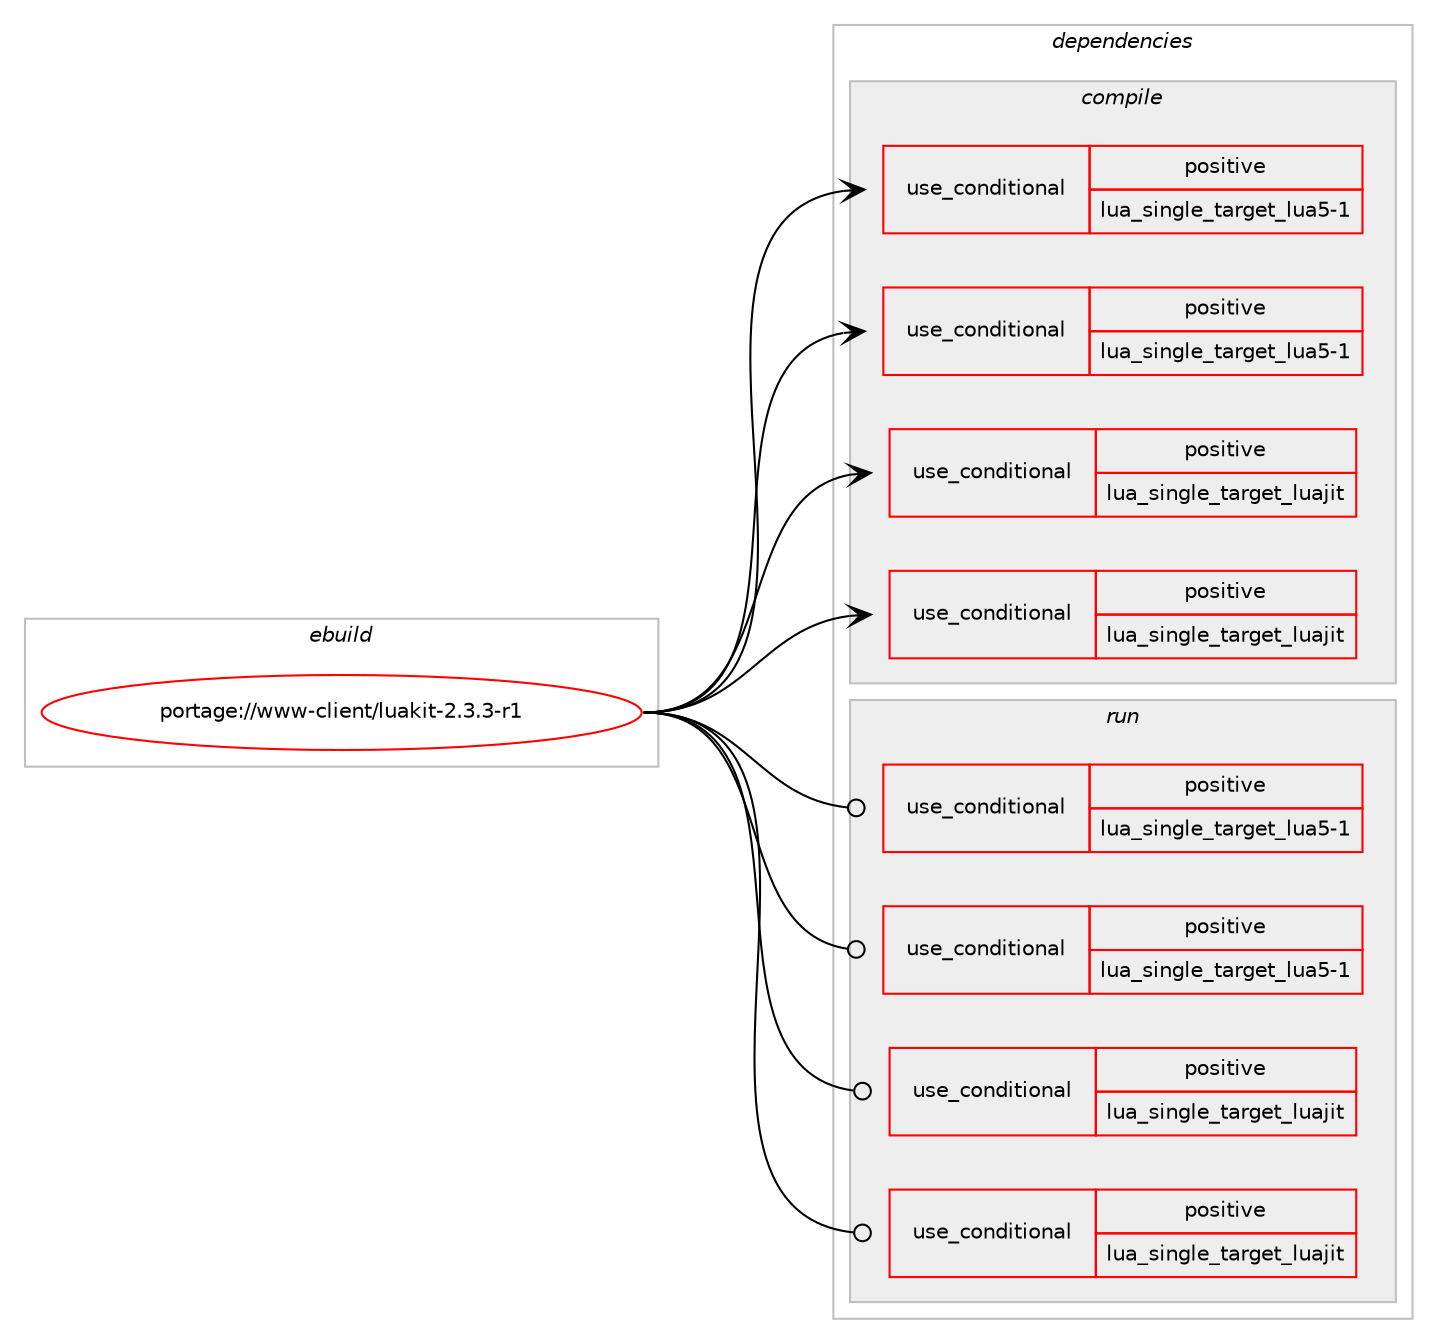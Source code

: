 digraph prolog {

# *************
# Graph options
# *************

newrank=true;
concentrate=true;
compound=true;
graph [rankdir=LR,fontname=Helvetica,fontsize=10,ranksep=1.5];#, ranksep=2.5, nodesep=0.2];
edge  [arrowhead=vee];
node  [fontname=Helvetica,fontsize=10];

# **********
# The ebuild
# **********

subgraph cluster_leftcol {
color=gray;
rank=same;
label=<<i>ebuild</i>>;
id [label="portage://www-client/luakit-2.3.3-r1", color=red, width=4, href="../www-client/luakit-2.3.3-r1.svg"];
}

# ****************
# The dependencies
# ****************

subgraph cluster_midcol {
color=gray;
label=<<i>dependencies</i>>;
subgraph cluster_compile {
fillcolor="#eeeeee";
style=filled;
label=<<i>compile</i>>;
subgraph cond12396 {
dependency17909 [label=<<TABLE BORDER="0" CELLBORDER="1" CELLSPACING="0" CELLPADDING="4"><TR><TD ROWSPAN="3" CELLPADDING="10">use_conditional</TD></TR><TR><TD>positive</TD></TR><TR><TD>lua_single_target_lua5-1</TD></TR></TABLE>>, shape=none, color=red];
# *** BEGIN UNKNOWN DEPENDENCY TYPE (TODO) ***
# dependency17909 -> package_dependency(portage://www-client/luakit-2.3.3-r1,install,no,dev-lang,lua,none,[,,],[slot(5.1)],[])
# *** END UNKNOWN DEPENDENCY TYPE (TODO) ***

}
id:e -> dependency17909:w [weight=20,style="solid",arrowhead="vee"];
subgraph cond12397 {
dependency17910 [label=<<TABLE BORDER="0" CELLBORDER="1" CELLSPACING="0" CELLPADDING="4"><TR><TD ROWSPAN="3" CELLPADDING="10">use_conditional</TD></TR><TR><TD>positive</TD></TR><TR><TD>lua_single_target_lua5-1</TD></TR></TABLE>>, shape=none, color=red];
# *** BEGIN UNKNOWN DEPENDENCY TYPE (TODO) ***
# dependency17910 -> package_dependency(portage://www-client/luakit-2.3.3-r1,install,no,dev-lua,luafilesystem,none,[,,],[],[use(enable(lua_targets_lua5-1),negative)])
# *** END UNKNOWN DEPENDENCY TYPE (TODO) ***

}
id:e -> dependency17910:w [weight=20,style="solid",arrowhead="vee"];
subgraph cond12398 {
dependency17911 [label=<<TABLE BORDER="0" CELLBORDER="1" CELLSPACING="0" CELLPADDING="4"><TR><TD ROWSPAN="3" CELLPADDING="10">use_conditional</TD></TR><TR><TD>positive</TD></TR><TR><TD>lua_single_target_luajit</TD></TR></TABLE>>, shape=none, color=red];
# *** BEGIN UNKNOWN DEPENDENCY TYPE (TODO) ***
# dependency17911 -> package_dependency(portage://www-client/luakit-2.3.3-r1,install,no,dev-lang,luajit,none,[,,],any_same_slot,[])
# *** END UNKNOWN DEPENDENCY TYPE (TODO) ***

}
id:e -> dependency17911:w [weight=20,style="solid",arrowhead="vee"];
subgraph cond12399 {
dependency17912 [label=<<TABLE BORDER="0" CELLBORDER="1" CELLSPACING="0" CELLPADDING="4"><TR><TD ROWSPAN="3" CELLPADDING="10">use_conditional</TD></TR><TR><TD>positive</TD></TR><TR><TD>lua_single_target_luajit</TD></TR></TABLE>>, shape=none, color=red];
# *** BEGIN UNKNOWN DEPENDENCY TYPE (TODO) ***
# dependency17912 -> package_dependency(portage://www-client/luakit-2.3.3-r1,install,no,dev-lua,luafilesystem,none,[,,],[],[use(enable(lua_targets_luajit),negative)])
# *** END UNKNOWN DEPENDENCY TYPE (TODO) ***

}
id:e -> dependency17912:w [weight=20,style="solid",arrowhead="vee"];
# *** BEGIN UNKNOWN DEPENDENCY TYPE (TODO) ***
# id -> package_dependency(portage://www-client/luakit-2.3.3-r1,install,no,dev-db,sqlite,none,[,,],[slot(3)],[])
# *** END UNKNOWN DEPENDENCY TYPE (TODO) ***

# *** BEGIN UNKNOWN DEPENDENCY TYPE (TODO) ***
# id -> package_dependency(portage://www-client/luakit-2.3.3-r1,install,no,dev-libs,glib,none,[,,],[slot(2)],[])
# *** END UNKNOWN DEPENDENCY TYPE (TODO) ***

# *** BEGIN UNKNOWN DEPENDENCY TYPE (TODO) ***
# id -> package_dependency(portage://www-client/luakit-2.3.3-r1,install,no,net-libs,webkit-gtk,none,[,,],[slot(4),equal],[])
# *** END UNKNOWN DEPENDENCY TYPE (TODO) ***

# *** BEGIN UNKNOWN DEPENDENCY TYPE (TODO) ***
# id -> package_dependency(portage://www-client/luakit-2.3.3-r1,install,no,x11-libs,gtk+,none,[,,],[slot(3)],[])
# *** END UNKNOWN DEPENDENCY TYPE (TODO) ***

}
subgraph cluster_compileandrun {
fillcolor="#eeeeee";
style=filled;
label=<<i>compile and run</i>>;
}
subgraph cluster_run {
fillcolor="#eeeeee";
style=filled;
label=<<i>run</i>>;
subgraph cond12400 {
dependency17913 [label=<<TABLE BORDER="0" CELLBORDER="1" CELLSPACING="0" CELLPADDING="4"><TR><TD ROWSPAN="3" CELLPADDING="10">use_conditional</TD></TR><TR><TD>positive</TD></TR><TR><TD>lua_single_target_lua5-1</TD></TR></TABLE>>, shape=none, color=red];
# *** BEGIN UNKNOWN DEPENDENCY TYPE (TODO) ***
# dependency17913 -> package_dependency(portage://www-client/luakit-2.3.3-r1,run,no,dev-lang,lua,none,[,,],[slot(5.1)],[])
# *** END UNKNOWN DEPENDENCY TYPE (TODO) ***

}
id:e -> dependency17913:w [weight=20,style="solid",arrowhead="odot"];
subgraph cond12401 {
dependency17914 [label=<<TABLE BORDER="0" CELLBORDER="1" CELLSPACING="0" CELLPADDING="4"><TR><TD ROWSPAN="3" CELLPADDING="10">use_conditional</TD></TR><TR><TD>positive</TD></TR><TR><TD>lua_single_target_lua5-1</TD></TR></TABLE>>, shape=none, color=red];
# *** BEGIN UNKNOWN DEPENDENCY TYPE (TODO) ***
# dependency17914 -> package_dependency(portage://www-client/luakit-2.3.3-r1,run,no,dev-lua,luafilesystem,none,[,,],[],[use(enable(lua_targets_lua5-1),negative)])
# *** END UNKNOWN DEPENDENCY TYPE (TODO) ***

}
id:e -> dependency17914:w [weight=20,style="solid",arrowhead="odot"];
subgraph cond12402 {
dependency17915 [label=<<TABLE BORDER="0" CELLBORDER="1" CELLSPACING="0" CELLPADDING="4"><TR><TD ROWSPAN="3" CELLPADDING="10">use_conditional</TD></TR><TR><TD>positive</TD></TR><TR><TD>lua_single_target_luajit</TD></TR></TABLE>>, shape=none, color=red];
# *** BEGIN UNKNOWN DEPENDENCY TYPE (TODO) ***
# dependency17915 -> package_dependency(portage://www-client/luakit-2.3.3-r1,run,no,dev-lang,luajit,none,[,,],any_same_slot,[])
# *** END UNKNOWN DEPENDENCY TYPE (TODO) ***

}
id:e -> dependency17915:w [weight=20,style="solid",arrowhead="odot"];
subgraph cond12403 {
dependency17916 [label=<<TABLE BORDER="0" CELLBORDER="1" CELLSPACING="0" CELLPADDING="4"><TR><TD ROWSPAN="3" CELLPADDING="10">use_conditional</TD></TR><TR><TD>positive</TD></TR><TR><TD>lua_single_target_luajit</TD></TR></TABLE>>, shape=none, color=red];
# *** BEGIN UNKNOWN DEPENDENCY TYPE (TODO) ***
# dependency17916 -> package_dependency(portage://www-client/luakit-2.3.3-r1,run,no,dev-lua,luafilesystem,none,[,,],[],[use(enable(lua_targets_luajit),negative)])
# *** END UNKNOWN DEPENDENCY TYPE (TODO) ***

}
id:e -> dependency17916:w [weight=20,style="solid",arrowhead="odot"];
# *** BEGIN UNKNOWN DEPENDENCY TYPE (TODO) ***
# id -> package_dependency(portage://www-client/luakit-2.3.3-r1,run,no,dev-db,sqlite,none,[,,],[slot(3)],[])
# *** END UNKNOWN DEPENDENCY TYPE (TODO) ***

# *** BEGIN UNKNOWN DEPENDENCY TYPE (TODO) ***
# id -> package_dependency(portage://www-client/luakit-2.3.3-r1,run,no,dev-libs,glib,none,[,,],[slot(2)],[])
# *** END UNKNOWN DEPENDENCY TYPE (TODO) ***

# *** BEGIN UNKNOWN DEPENDENCY TYPE (TODO) ***
# id -> package_dependency(portage://www-client/luakit-2.3.3-r1,run,no,net-libs,webkit-gtk,none,[,,],[slot(4),equal],[])
# *** END UNKNOWN DEPENDENCY TYPE (TODO) ***

# *** BEGIN UNKNOWN DEPENDENCY TYPE (TODO) ***
# id -> package_dependency(portage://www-client/luakit-2.3.3-r1,run,no,x11-libs,gtk+,none,[,,],[slot(3)],[])
# *** END UNKNOWN DEPENDENCY TYPE (TODO) ***

}
}

# **************
# The candidates
# **************

subgraph cluster_choices {
rank=same;
color=gray;
label=<<i>candidates</i>>;

}

}
